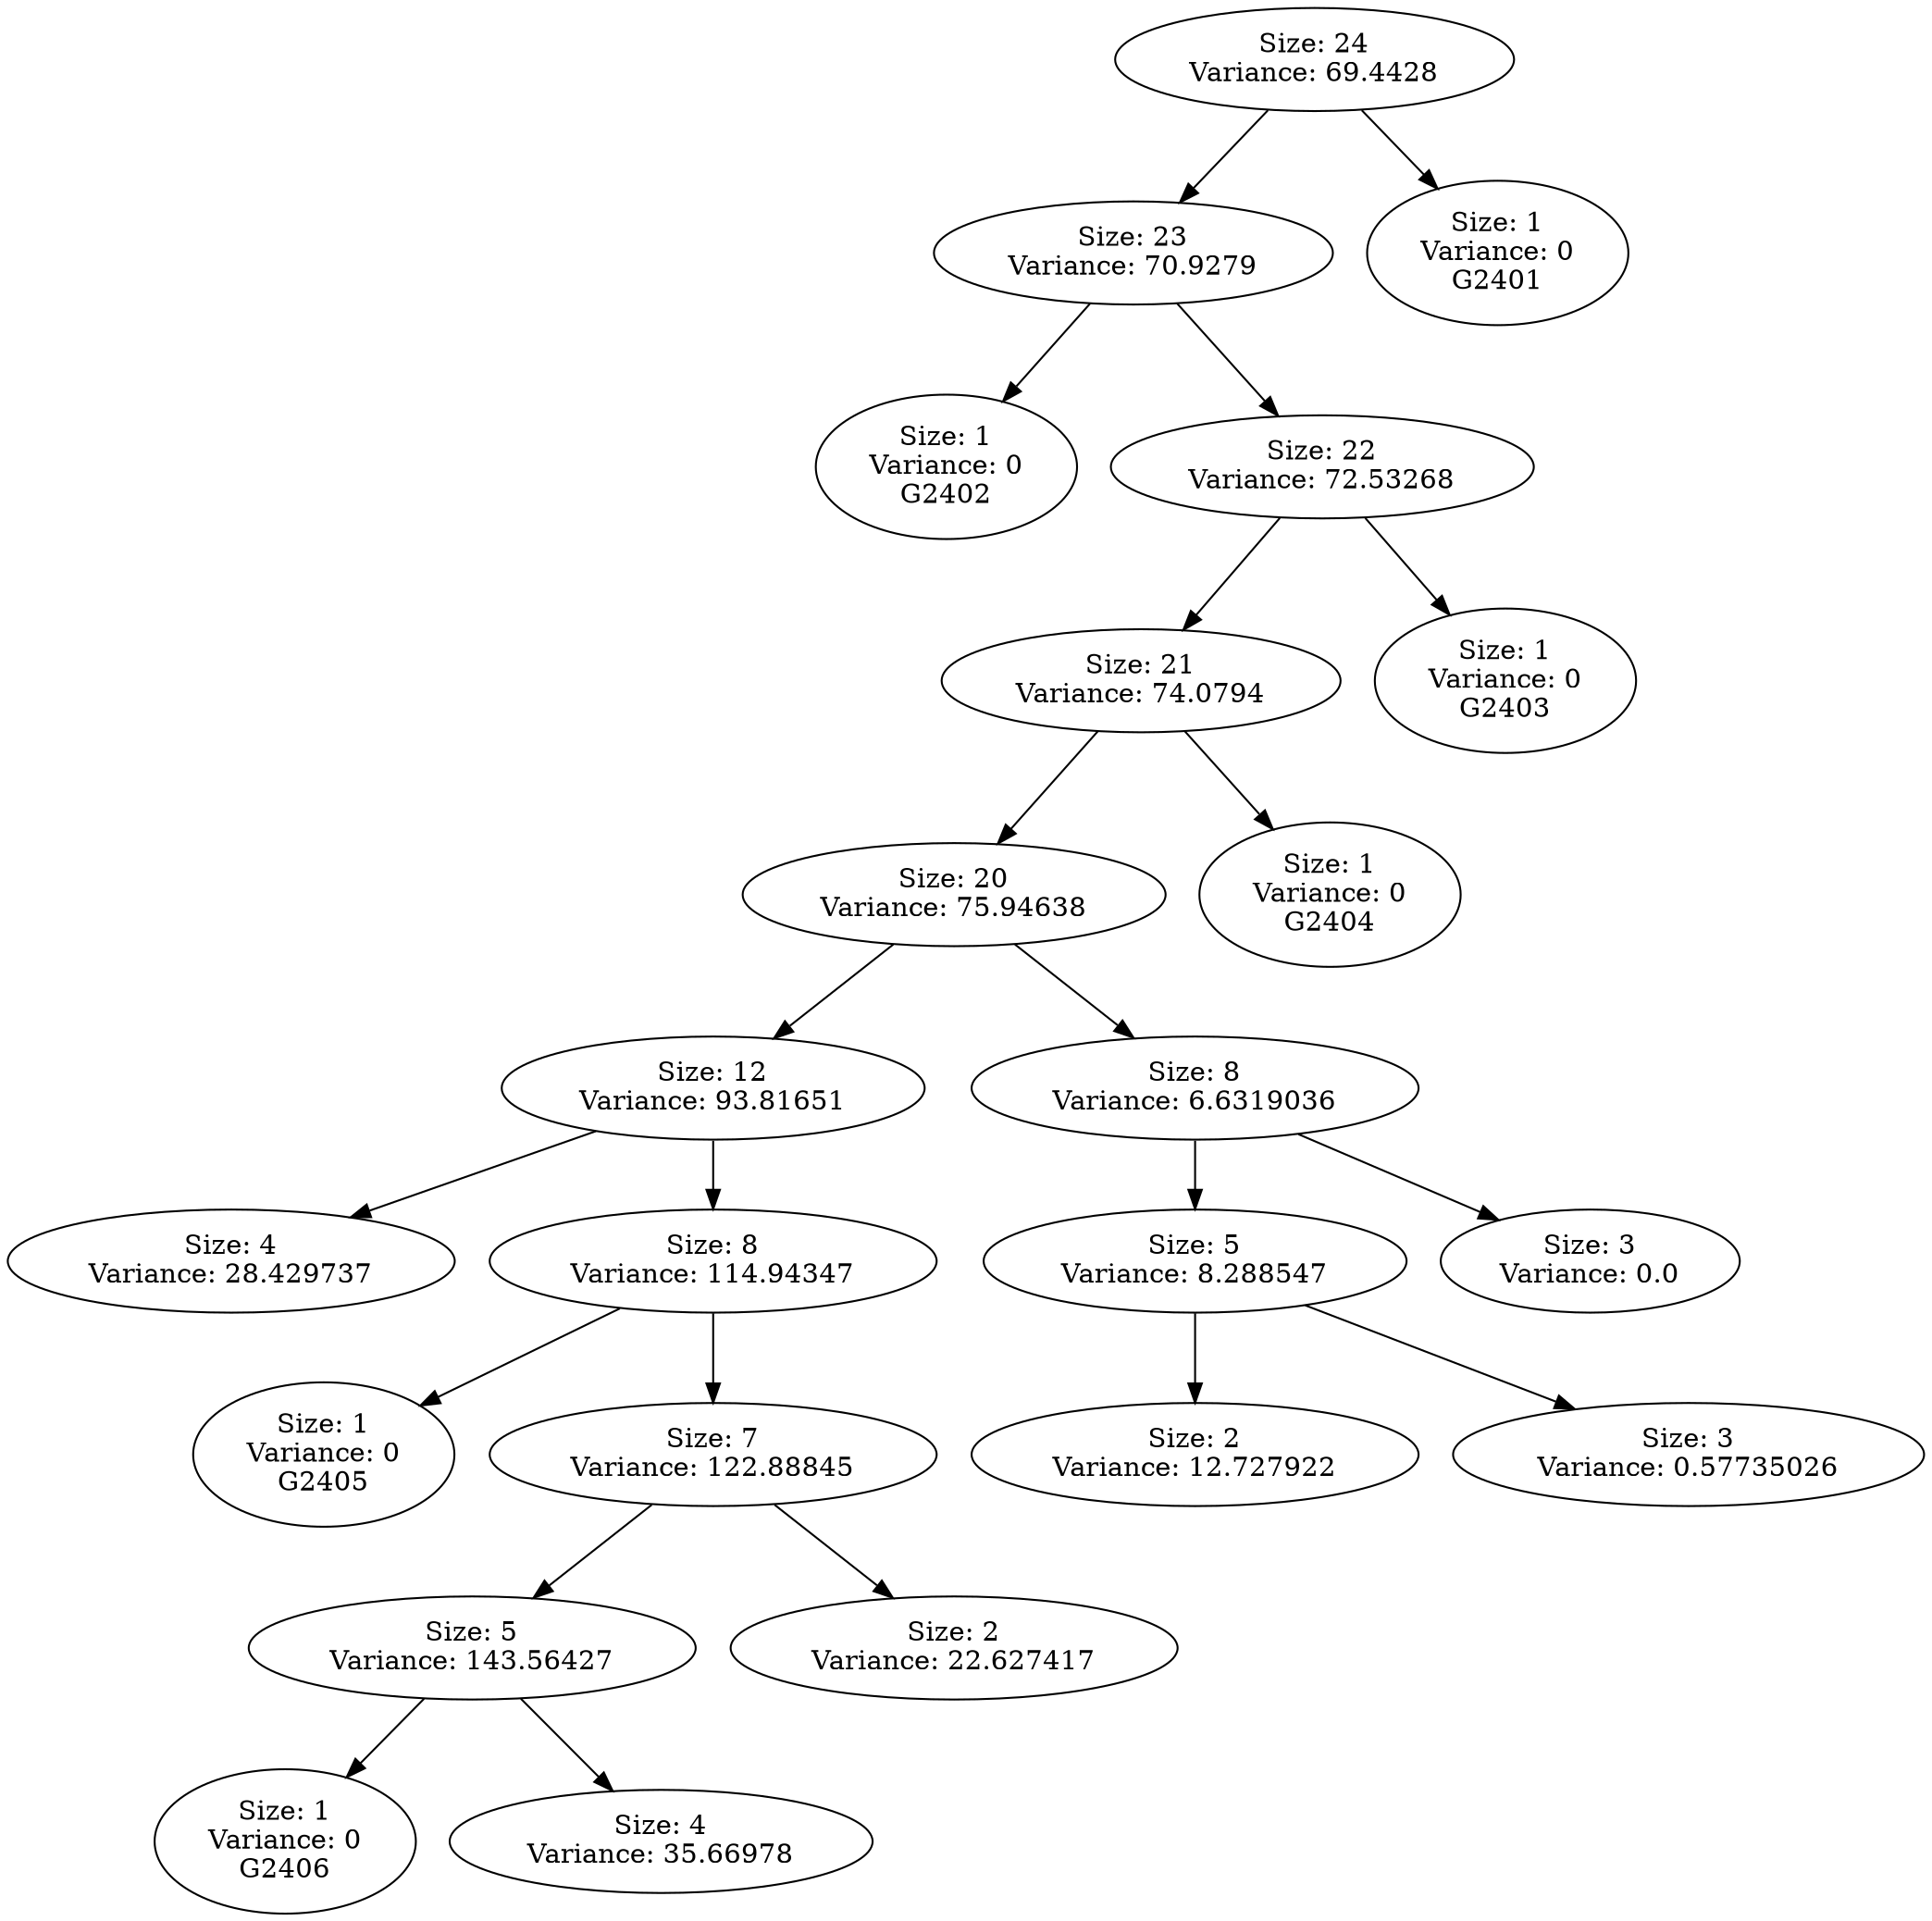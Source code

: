 DIGRAPH G {
"Size: 24\nVariance: 69.4428" -> "Size: 23\nVariance: 70.9279" L=0;
"Size: 24\nVariance: 69.4428" -> "Size: 1\nVariance: 0\nG2401" L=0;
"Size: 23\nVariance: 70.9279" -> "Size: 1\nVariance: 0\nG2402" L=1;
"Size: 23\nVariance: 70.9279" -> "Size: 22\nVariance: 72.53268" L=1;
"Size: 22\nVariance: 72.53268" -> "Size: 21\nVariance: 74.0794" L=2;
"Size: 22\nVariance: 72.53268" -> "Size: 1\nVariance: 0\nG2403" L=2;
"Size: 21\nVariance: 74.0794" -> "Size: 20\nVariance: 75.94638" L=3;
"Size: 21\nVariance: 74.0794" -> "Size: 1\nVariance: 0\nG2404" L=3;
"Size: 20\nVariance: 75.94638" -> "Size: 12\nVariance: 93.81651" L=4;
"Size: 20\nVariance: 75.94638" -> "Size: 8\nVariance: 6.6319036" L=4;
"Size: 12\nVariance: 93.81651" -> "Size: 4\nVariance: 28.429737" L=5;
"Size: 12\nVariance: 93.81651" -> "Size: 8\nVariance: 114.94347" L=5;
"Size: 8\nVariance: 114.94347" -> "Size: 1\nVariance: 0\nG2405" L=6;
"Size: 8\nVariance: 114.94347" -> "Size: 7\nVariance: 122.88845" L=6;
"Size: 7\nVariance: 122.88845" -> "Size: 5\nVariance: 143.56427" L=7;
"Size: 7\nVariance: 122.88845" -> "Size: 2\nVariance: 22.627417" L=7;
"Size: 5\nVariance: 143.56427" -> "Size: 1\nVariance: 0\nG2406" L=8;
"Size: 5\nVariance: 143.56427" -> "Size: 4\nVariance: 35.66978" L=8;
"Size: 8\nVariance: 6.6319036" -> "Size: 5\nVariance: 8.288547" L=5;
"Size: 8\nVariance: 6.6319036" -> "Size: 3\nVariance: 0.0" L=5;
"Size: 5\nVariance: 8.288547" -> "Size: 2\nVariance: 12.727922" L=6;
"Size: 5\nVariance: 8.288547" -> "Size: 3\nVariance: 0.57735026" L=6;
}

